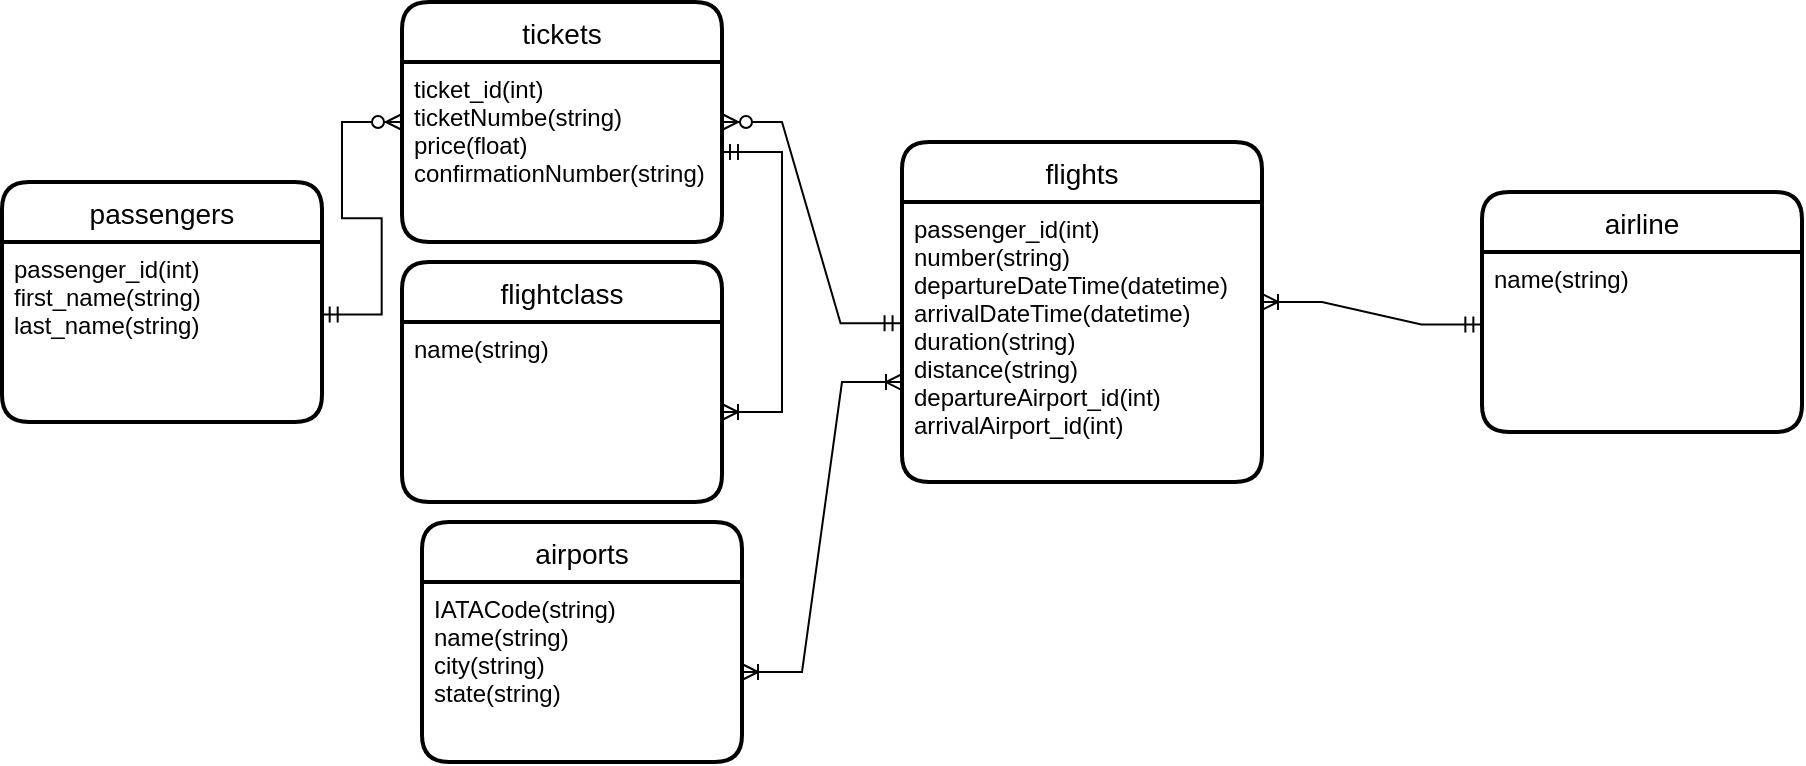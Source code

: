 <mxfile version="17.4.1" type="github"><diagram id="Fjt8DwpYWbR93SSEN2LX" name="Page-1"><mxGraphModel dx="553" dy="406" grid="1" gridSize="10" guides="1" tooltips="1" connect="1" arrows="1" fold="1" page="1" pageScale="1" pageWidth="827" pageHeight="1169" math="0" shadow="0"><root><mxCell id="0"/><mxCell id="1" parent="0"/><mxCell id="4U4JfCAO39fqKYuMbQg--1" value="passengers" style="swimlane;childLayout=stackLayout;horizontal=1;startSize=30;horizontalStack=0;rounded=1;fontSize=14;fontStyle=0;strokeWidth=2;resizeParent=0;resizeLast=1;shadow=0;dashed=0;align=center;" vertex="1" parent="1"><mxGeometry x="30" y="230" width="160" height="120" as="geometry"/></mxCell><mxCell id="4U4JfCAO39fqKYuMbQg--2" value="passenger_id(int)&#10;first_name(string)&#10;last_name(string)&#10;" style="align=left;strokeColor=none;fillColor=none;spacingLeft=4;fontSize=12;verticalAlign=top;resizable=0;rotatable=0;part=1;" vertex="1" parent="4U4JfCAO39fqKYuMbQg--1"><mxGeometry y="30" width="160" height="90" as="geometry"/></mxCell><mxCell id="4U4JfCAO39fqKYuMbQg--4" value="flights" style="swimlane;childLayout=stackLayout;horizontal=1;startSize=30;horizontalStack=0;rounded=1;fontSize=14;fontStyle=0;strokeWidth=2;resizeParent=0;resizeLast=1;shadow=0;dashed=0;align=center;" vertex="1" parent="1"><mxGeometry x="480" y="210" width="180" height="170" as="geometry"/></mxCell><mxCell id="4U4JfCAO39fqKYuMbQg--5" value="passenger_id(int)&#10;number(string)&#10;departureDateTime(datetime)&#10;arrivalDateTime(datetime)&#10;duration(string)&#10;distance(string)&#10;departureAirport_id(int)&#10;arrivalAirport_id(int)&#10;&#10;&#10;" style="align=left;strokeColor=none;fillColor=none;spacingLeft=4;fontSize=12;verticalAlign=top;resizable=0;rotatable=0;part=1;" vertex="1" parent="4U4JfCAO39fqKYuMbQg--4"><mxGeometry y="30" width="180" height="140" as="geometry"/></mxCell><mxCell id="4U4JfCAO39fqKYuMbQg--6" value="tickets" style="swimlane;childLayout=stackLayout;horizontal=1;startSize=30;horizontalStack=0;rounded=1;fontSize=14;fontStyle=0;strokeWidth=2;resizeParent=0;resizeLast=1;shadow=0;dashed=0;align=center;" vertex="1" parent="1"><mxGeometry x="230" y="140" width="160" height="120" as="geometry"/></mxCell><mxCell id="4U4JfCAO39fqKYuMbQg--7" value="ticket_id(int)&#10;ticketNumbe(string)&#10;price(float)&#10;confirmationNumber(string)" style="align=left;strokeColor=none;fillColor=none;spacingLeft=4;fontSize=12;verticalAlign=top;resizable=0;rotatable=0;part=1;" vertex="1" parent="4U4JfCAO39fqKYuMbQg--6"><mxGeometry y="30" width="160" height="90" as="geometry"/></mxCell><mxCell id="4U4JfCAO39fqKYuMbQg--10" value="" style="edgeStyle=entityRelationEdgeStyle;fontSize=12;html=1;endArrow=ERzeroToMany;startArrow=ERmandOne;rounded=0;exitX=0.999;exitY=0.403;exitDx=0;exitDy=0;exitPerimeter=0;entryX=0;entryY=0.5;entryDx=0;entryDy=0;" edge="1" parent="1" source="4U4JfCAO39fqKYuMbQg--2" target="4U4JfCAO39fqKYuMbQg--6"><mxGeometry width="100" height="100" relative="1" as="geometry"><mxPoint x="280" y="380" as="sourcePoint"/><mxPoint x="380" y="280" as="targetPoint"/></mxGeometry></mxCell><mxCell id="4U4JfCAO39fqKYuMbQg--11" value="" style="edgeStyle=entityRelationEdgeStyle;fontSize=12;html=1;endArrow=ERzeroToMany;startArrow=ERmandOne;rounded=0;exitX=-0.004;exitY=0.433;exitDx=0;exitDy=0;exitPerimeter=0;entryX=1;entryY=0.5;entryDx=0;entryDy=0;" edge="1" parent="1" source="4U4JfCAO39fqKYuMbQg--5" target="4U4JfCAO39fqKYuMbQg--6"><mxGeometry width="100" height="100" relative="1" as="geometry"><mxPoint x="381.0" y="396.27" as="sourcePoint"/><mxPoint x="445.16" y="260" as="targetPoint"/></mxGeometry></mxCell><mxCell id="4U4JfCAO39fqKYuMbQg--12" value="airports" style="swimlane;childLayout=stackLayout;horizontal=1;startSize=30;horizontalStack=0;rounded=1;fontSize=14;fontStyle=0;strokeWidth=2;resizeParent=0;resizeLast=1;shadow=0;dashed=0;align=center;" vertex="1" parent="1"><mxGeometry x="240" y="400" width="160" height="120" as="geometry"/></mxCell><mxCell id="4U4JfCAO39fqKYuMbQg--13" value="IATACode(string)&#10;name(string)&#10;city(string)&#10;state(string)" style="align=left;strokeColor=none;fillColor=none;spacingLeft=4;fontSize=12;verticalAlign=top;resizable=0;rotatable=0;part=1;" vertex="1" parent="4U4JfCAO39fqKYuMbQg--12"><mxGeometry y="30" width="160" height="90" as="geometry"/></mxCell><mxCell id="4U4JfCAO39fqKYuMbQg--14" value="" style="edgeStyle=entityRelationEdgeStyle;fontSize=12;html=1;endArrow=ERoneToMany;startArrow=ERoneToMany;rounded=0;entryX=0;entryY=0.643;entryDx=0;entryDy=0;entryPerimeter=0;" edge="1" parent="1" source="4U4JfCAO39fqKYuMbQg--13" target="4U4JfCAO39fqKYuMbQg--5"><mxGeometry width="100" height="100" relative="1" as="geometry"><mxPoint x="280" y="380" as="sourcePoint"/><mxPoint x="380" y="280" as="targetPoint"/></mxGeometry></mxCell><mxCell id="4U4JfCAO39fqKYuMbQg--15" value="airline" style="swimlane;childLayout=stackLayout;horizontal=1;startSize=30;horizontalStack=0;rounded=1;fontSize=14;fontStyle=0;strokeWidth=2;resizeParent=0;resizeLast=1;shadow=0;dashed=0;align=center;" vertex="1" parent="1"><mxGeometry x="770" y="235" width="160" height="120" as="geometry"/></mxCell><mxCell id="4U4JfCAO39fqKYuMbQg--16" value="name(string)&#10;" style="align=left;strokeColor=none;fillColor=none;spacingLeft=4;fontSize=12;verticalAlign=top;resizable=0;rotatable=0;part=1;" vertex="1" parent="4U4JfCAO39fqKYuMbQg--15"><mxGeometry y="30" width="160" height="90" as="geometry"/></mxCell><mxCell id="4U4JfCAO39fqKYuMbQg--17" value="" style="edgeStyle=entityRelationEdgeStyle;fontSize=12;html=1;endArrow=ERoneToMany;startArrow=ERmandOne;rounded=0;entryX=1;entryY=0.357;entryDx=0;entryDy=0;entryPerimeter=0;exitX=-0.002;exitY=0.403;exitDx=0;exitDy=0;exitPerimeter=0;" edge="1" parent="1" source="4U4JfCAO39fqKYuMbQg--16" target="4U4JfCAO39fqKYuMbQg--5"><mxGeometry width="100" height="100" relative="1" as="geometry"><mxPoint x="710" y="470" as="sourcePoint"/><mxPoint x="810" y="370" as="targetPoint"/></mxGeometry></mxCell><mxCell id="4U4JfCAO39fqKYuMbQg--19" value="flightclass" style="swimlane;childLayout=stackLayout;horizontal=1;startSize=30;horizontalStack=0;rounded=1;fontSize=14;fontStyle=0;strokeWidth=2;resizeParent=0;resizeLast=1;shadow=0;dashed=0;align=center;" vertex="1" parent="1"><mxGeometry x="230" y="270" width="160" height="120" as="geometry"/></mxCell><mxCell id="4U4JfCAO39fqKYuMbQg--20" value="name(string)" style="align=left;strokeColor=none;fillColor=none;spacingLeft=4;fontSize=12;verticalAlign=top;resizable=0;rotatable=0;part=1;" vertex="1" parent="4U4JfCAO39fqKYuMbQg--19"><mxGeometry y="30" width="160" height="90" as="geometry"/></mxCell><mxCell id="4U4JfCAO39fqKYuMbQg--21" value="" style="edgeStyle=entityRelationEdgeStyle;fontSize=12;html=1;endArrow=ERoneToMany;startArrow=ERmandOne;rounded=0;" edge="1" parent="1" source="4U4JfCAO39fqKYuMbQg--7" target="4U4JfCAO39fqKYuMbQg--20"><mxGeometry width="100" height="100" relative="1" as="geometry"><mxPoint x="599.68" y="41.29" as="sourcePoint"/><mxPoint x="490" y="30" as="targetPoint"/></mxGeometry></mxCell></root></mxGraphModel></diagram></mxfile>